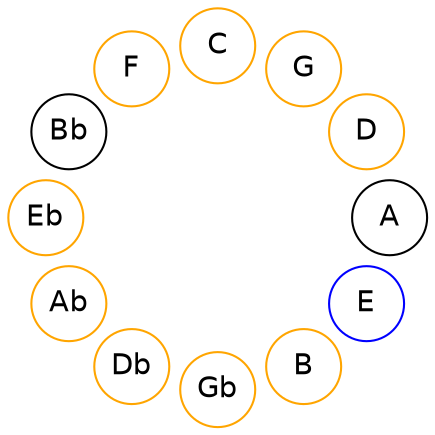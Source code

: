 
graph {

layout = circo;
mindist = .1

node [shape = circle, fontname = Helvetica, margin = 0]
edge [style=invis]

subgraph 1 {
	E -- B -- Gb -- Db -- Ab -- Eb -- Bb -- F -- C -- G -- D -- A -- E
}

E [color=blue];
B [color=orange];
Gb [color=orange];
Db [color=orange];
Ab [color=orange];
Eb [color=orange];
F [color=orange];
C [color=orange];
G [color=orange];
D [color=orange];
}
